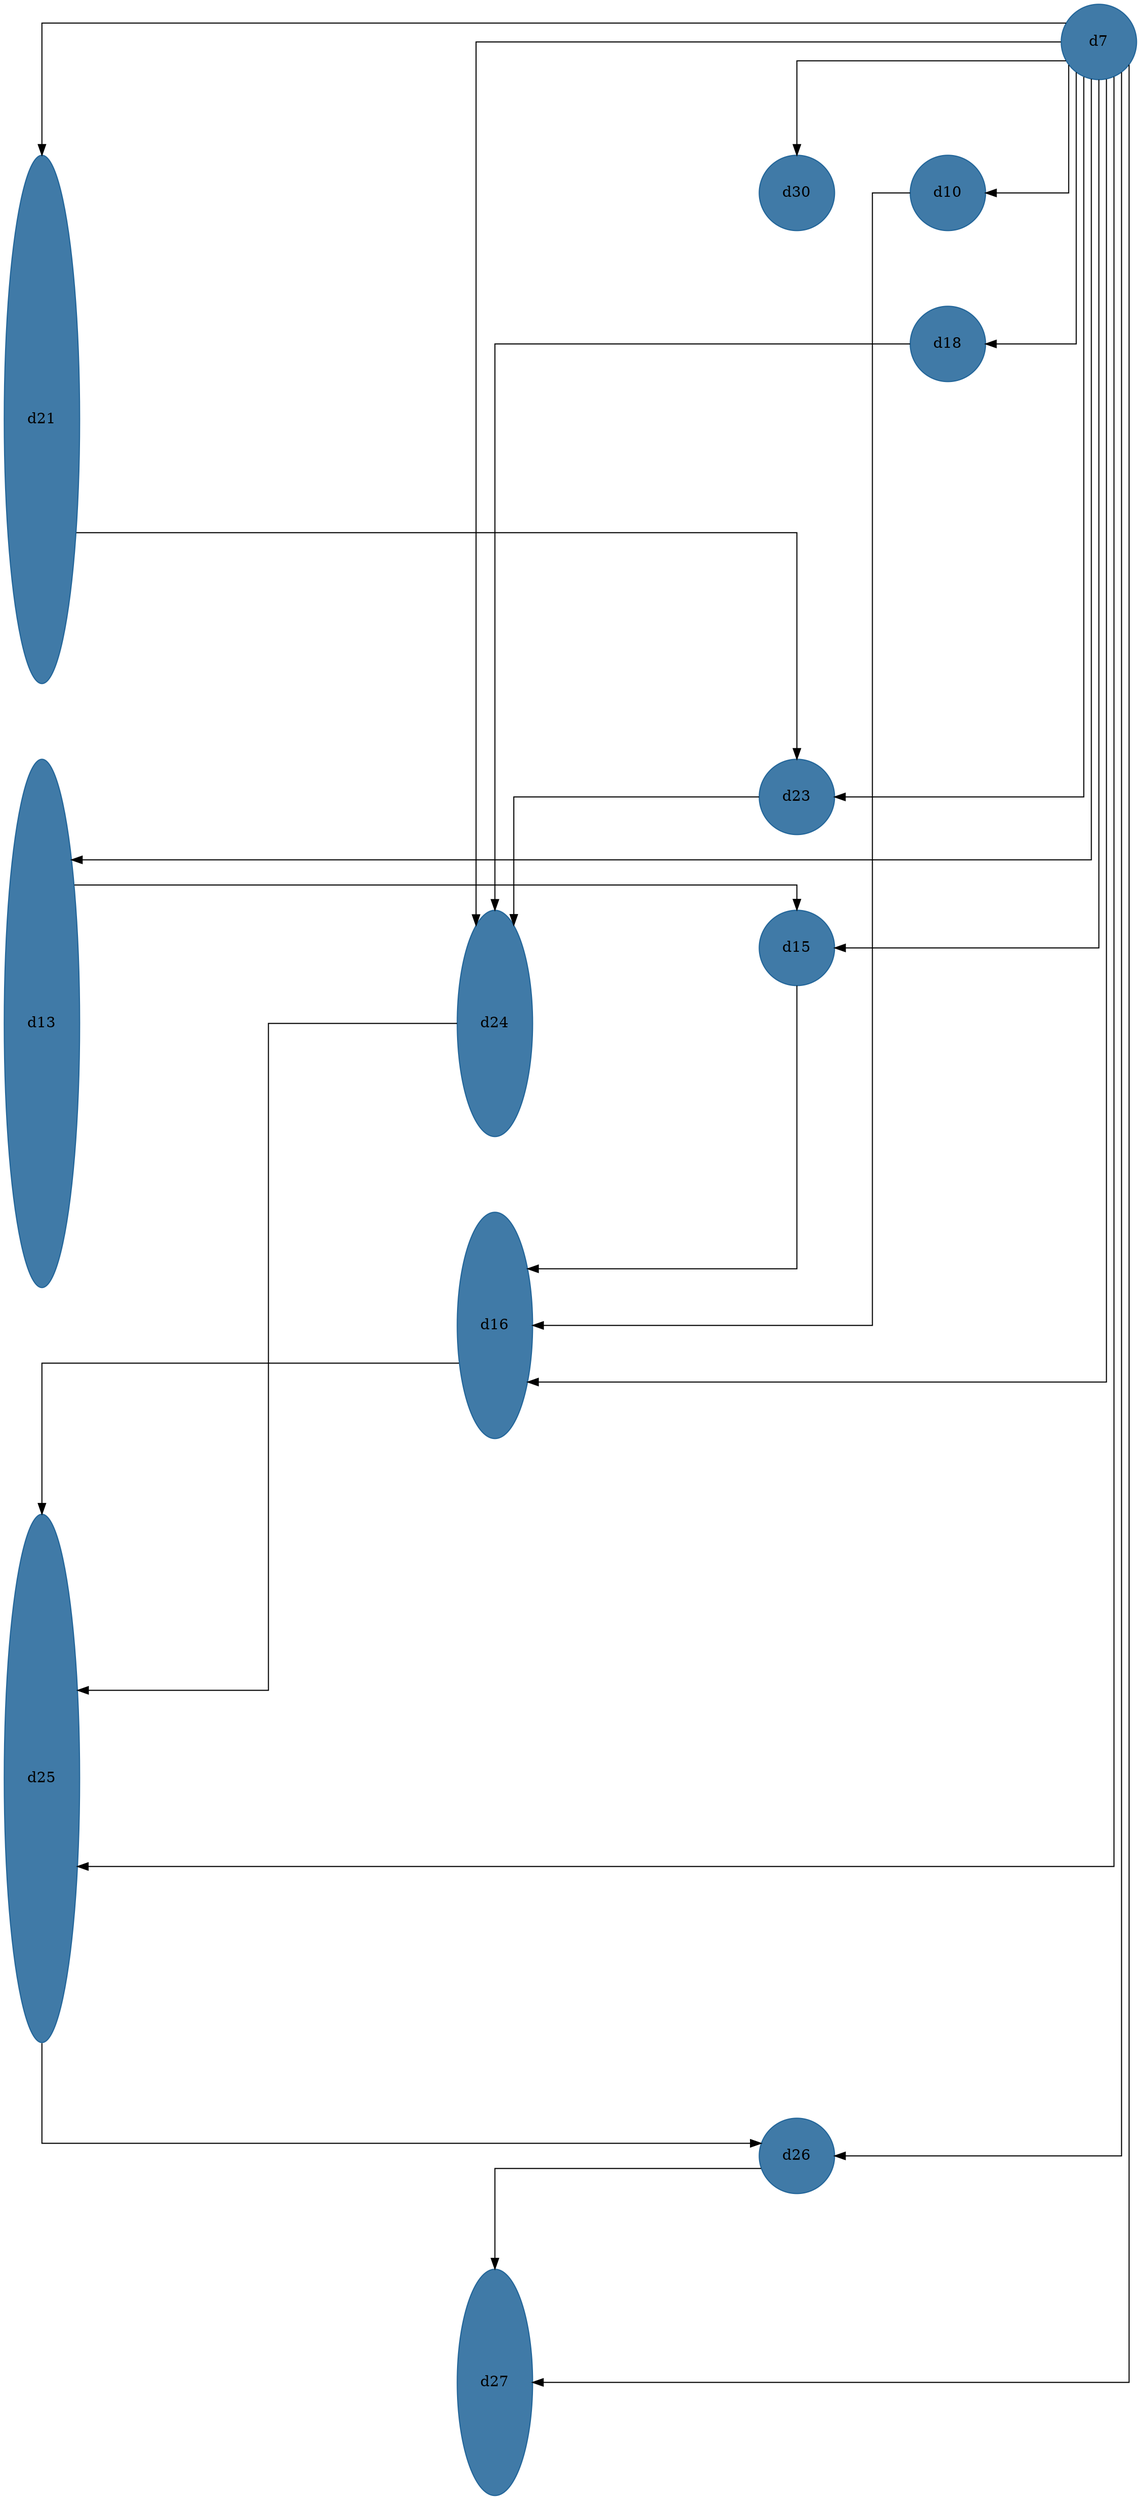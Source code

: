//do not use DOT to generate pdf use NEATO or FDP
digraph{
layout="neato";
splines="ortho";
d7[shape="ellipse", style="filled", color="#004E8ABF", pos="24,34!", height="1", width="1"];
d7 -> d30;
d7 -> d21;
d7 -> d10;
d7 -> d23;
d7 -> d25;
d7 -> d13;
d7 -> d24;
d7 -> d27;
d7 -> d16;
d7 -> d15;
d7 -> d26;
d7 -> d18;
d30[shape="ellipse", style="filled", color="#004E8ABF", pos="20,32!", height="1", width="1"];
d21[shape="ellipse", style="filled", color="#004E8ABF", pos="10,29!", height="7", width="1"];
d21 -> d23;
d10[shape="ellipse", style="filled", color="#004E8ABF", pos="22,32!", height="1", width="1"];
d10 -> d16;
d18[shape="ellipse", style="filled", color="#004E8ABF", pos="22,30!", height="1", width="1"];
d18 -> d24;
d23[shape="ellipse", style="filled", color="#004E8ABF", pos="20,24!", height="1", width="1"];
d23 -> d24;
d13[shape="ellipse", style="filled", color="#004E8ABF", pos="10,21!", height="7", width="1"];
d13 -> d15;
d24[shape="ellipse", style="filled", color="#004E8ABF", pos="16,21!", height="3", width="1"];
d24 -> d25;
d15[shape="ellipse", style="filled", color="#004E8ABF", pos="20,22!", height="1", width="1"];
d15 -> d16;
d16[shape="ellipse", style="filled", color="#004E8ABF", pos="16,17!", height="3", width="1"];
d16 -> d25;
d25[shape="ellipse", style="filled", color="#004E8ABF", pos="10,11!", height="7", width="1"];
d25 -> d26;
d26[shape="ellipse", style="filled", color="#004E8ABF", pos="20,6!", height="1", width="1"];
d26 -> d27;
d27[shape="ellipse", style="filled", color="#004E8ABF", pos="16,3!", height="3", width="1"];
}